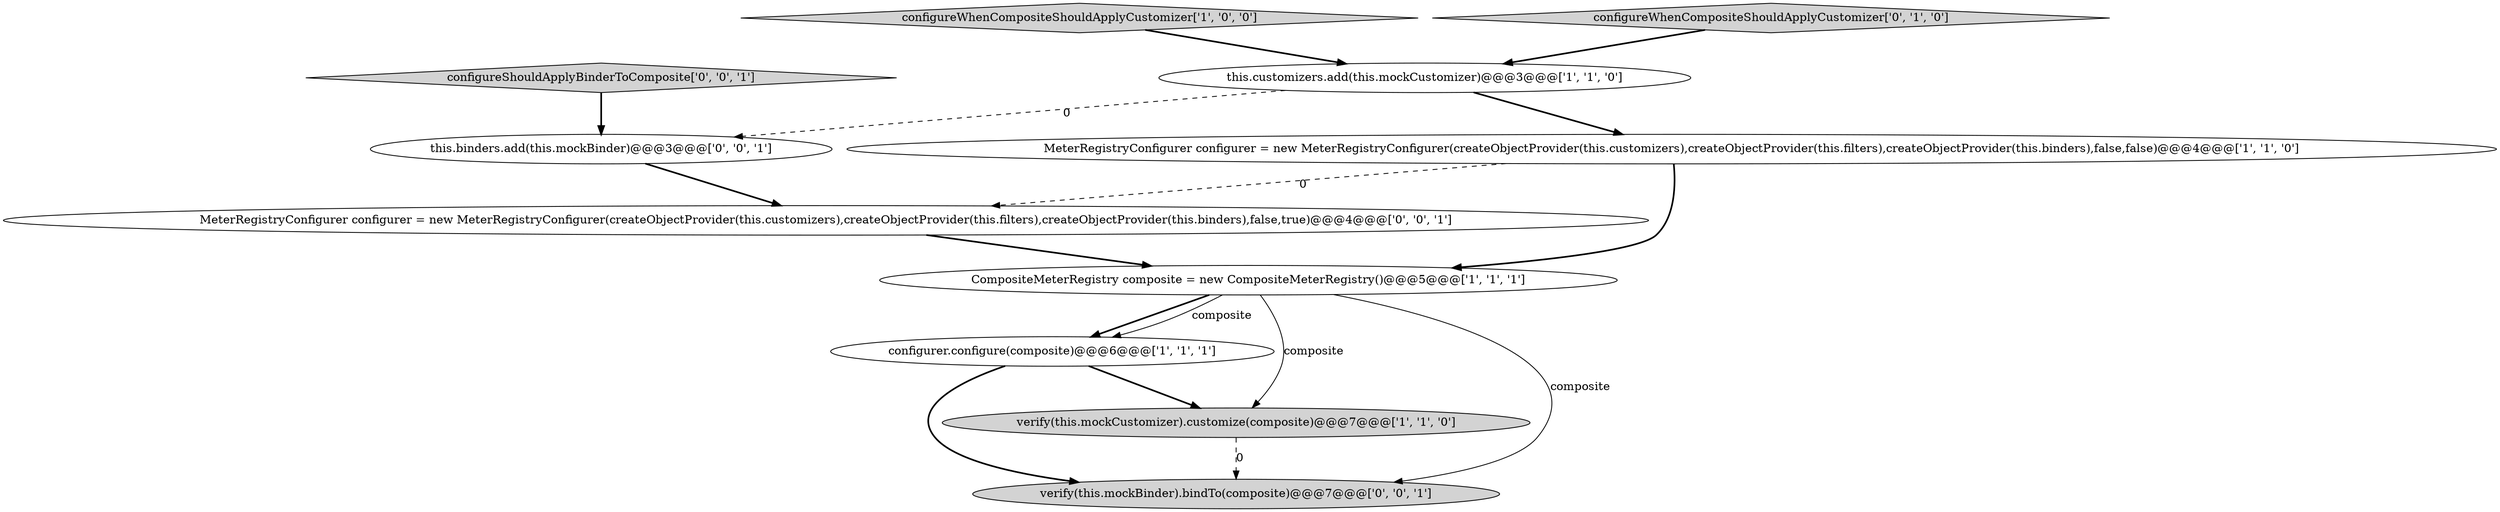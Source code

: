 digraph {
7 [style = filled, label = "verify(this.mockBinder).bindTo(composite)@@@7@@@['0', '0', '1']", fillcolor = lightgray, shape = ellipse image = "AAA0AAABBB3BBB"];
8 [style = filled, label = "this.binders.add(this.mockBinder)@@@3@@@['0', '0', '1']", fillcolor = white, shape = ellipse image = "AAA0AAABBB3BBB"];
1 [style = filled, label = "this.customizers.add(this.mockCustomizer)@@@3@@@['1', '1', '0']", fillcolor = white, shape = ellipse image = "AAA0AAABBB1BBB"];
10 [style = filled, label = "configureShouldApplyBinderToComposite['0', '0', '1']", fillcolor = lightgray, shape = diamond image = "AAA0AAABBB3BBB"];
3 [style = filled, label = "configureWhenCompositeShouldApplyCustomizer['1', '0', '0']", fillcolor = lightgray, shape = diamond image = "AAA0AAABBB1BBB"];
0 [style = filled, label = "configurer.configure(composite)@@@6@@@['1', '1', '1']", fillcolor = white, shape = ellipse image = "AAA0AAABBB1BBB"];
9 [style = filled, label = "MeterRegistryConfigurer configurer = new MeterRegistryConfigurer(createObjectProvider(this.customizers),createObjectProvider(this.filters),createObjectProvider(this.binders),false,true)@@@4@@@['0', '0', '1']", fillcolor = white, shape = ellipse image = "AAA0AAABBB3BBB"];
6 [style = filled, label = "configureWhenCompositeShouldApplyCustomizer['0', '1', '0']", fillcolor = lightgray, shape = diamond image = "AAA0AAABBB2BBB"];
5 [style = filled, label = "MeterRegistryConfigurer configurer = new MeterRegistryConfigurer(createObjectProvider(this.customizers),createObjectProvider(this.filters),createObjectProvider(this.binders),false,false)@@@4@@@['1', '1', '0']", fillcolor = white, shape = ellipse image = "AAA0AAABBB1BBB"];
2 [style = filled, label = "CompositeMeterRegistry composite = new CompositeMeterRegistry()@@@5@@@['1', '1', '1']", fillcolor = white, shape = ellipse image = "AAA0AAABBB1BBB"];
4 [style = filled, label = "verify(this.mockCustomizer).customize(composite)@@@7@@@['1', '1', '0']", fillcolor = lightgray, shape = ellipse image = "AAA0AAABBB1BBB"];
1->5 [style = bold, label=""];
6->1 [style = bold, label=""];
2->4 [style = solid, label="composite"];
1->8 [style = dashed, label="0"];
5->2 [style = bold, label=""];
0->7 [style = bold, label=""];
2->0 [style = bold, label=""];
5->9 [style = dashed, label="0"];
2->0 [style = solid, label="composite"];
10->8 [style = bold, label=""];
3->1 [style = bold, label=""];
0->4 [style = bold, label=""];
9->2 [style = bold, label=""];
2->7 [style = solid, label="composite"];
4->7 [style = dashed, label="0"];
8->9 [style = bold, label=""];
}
